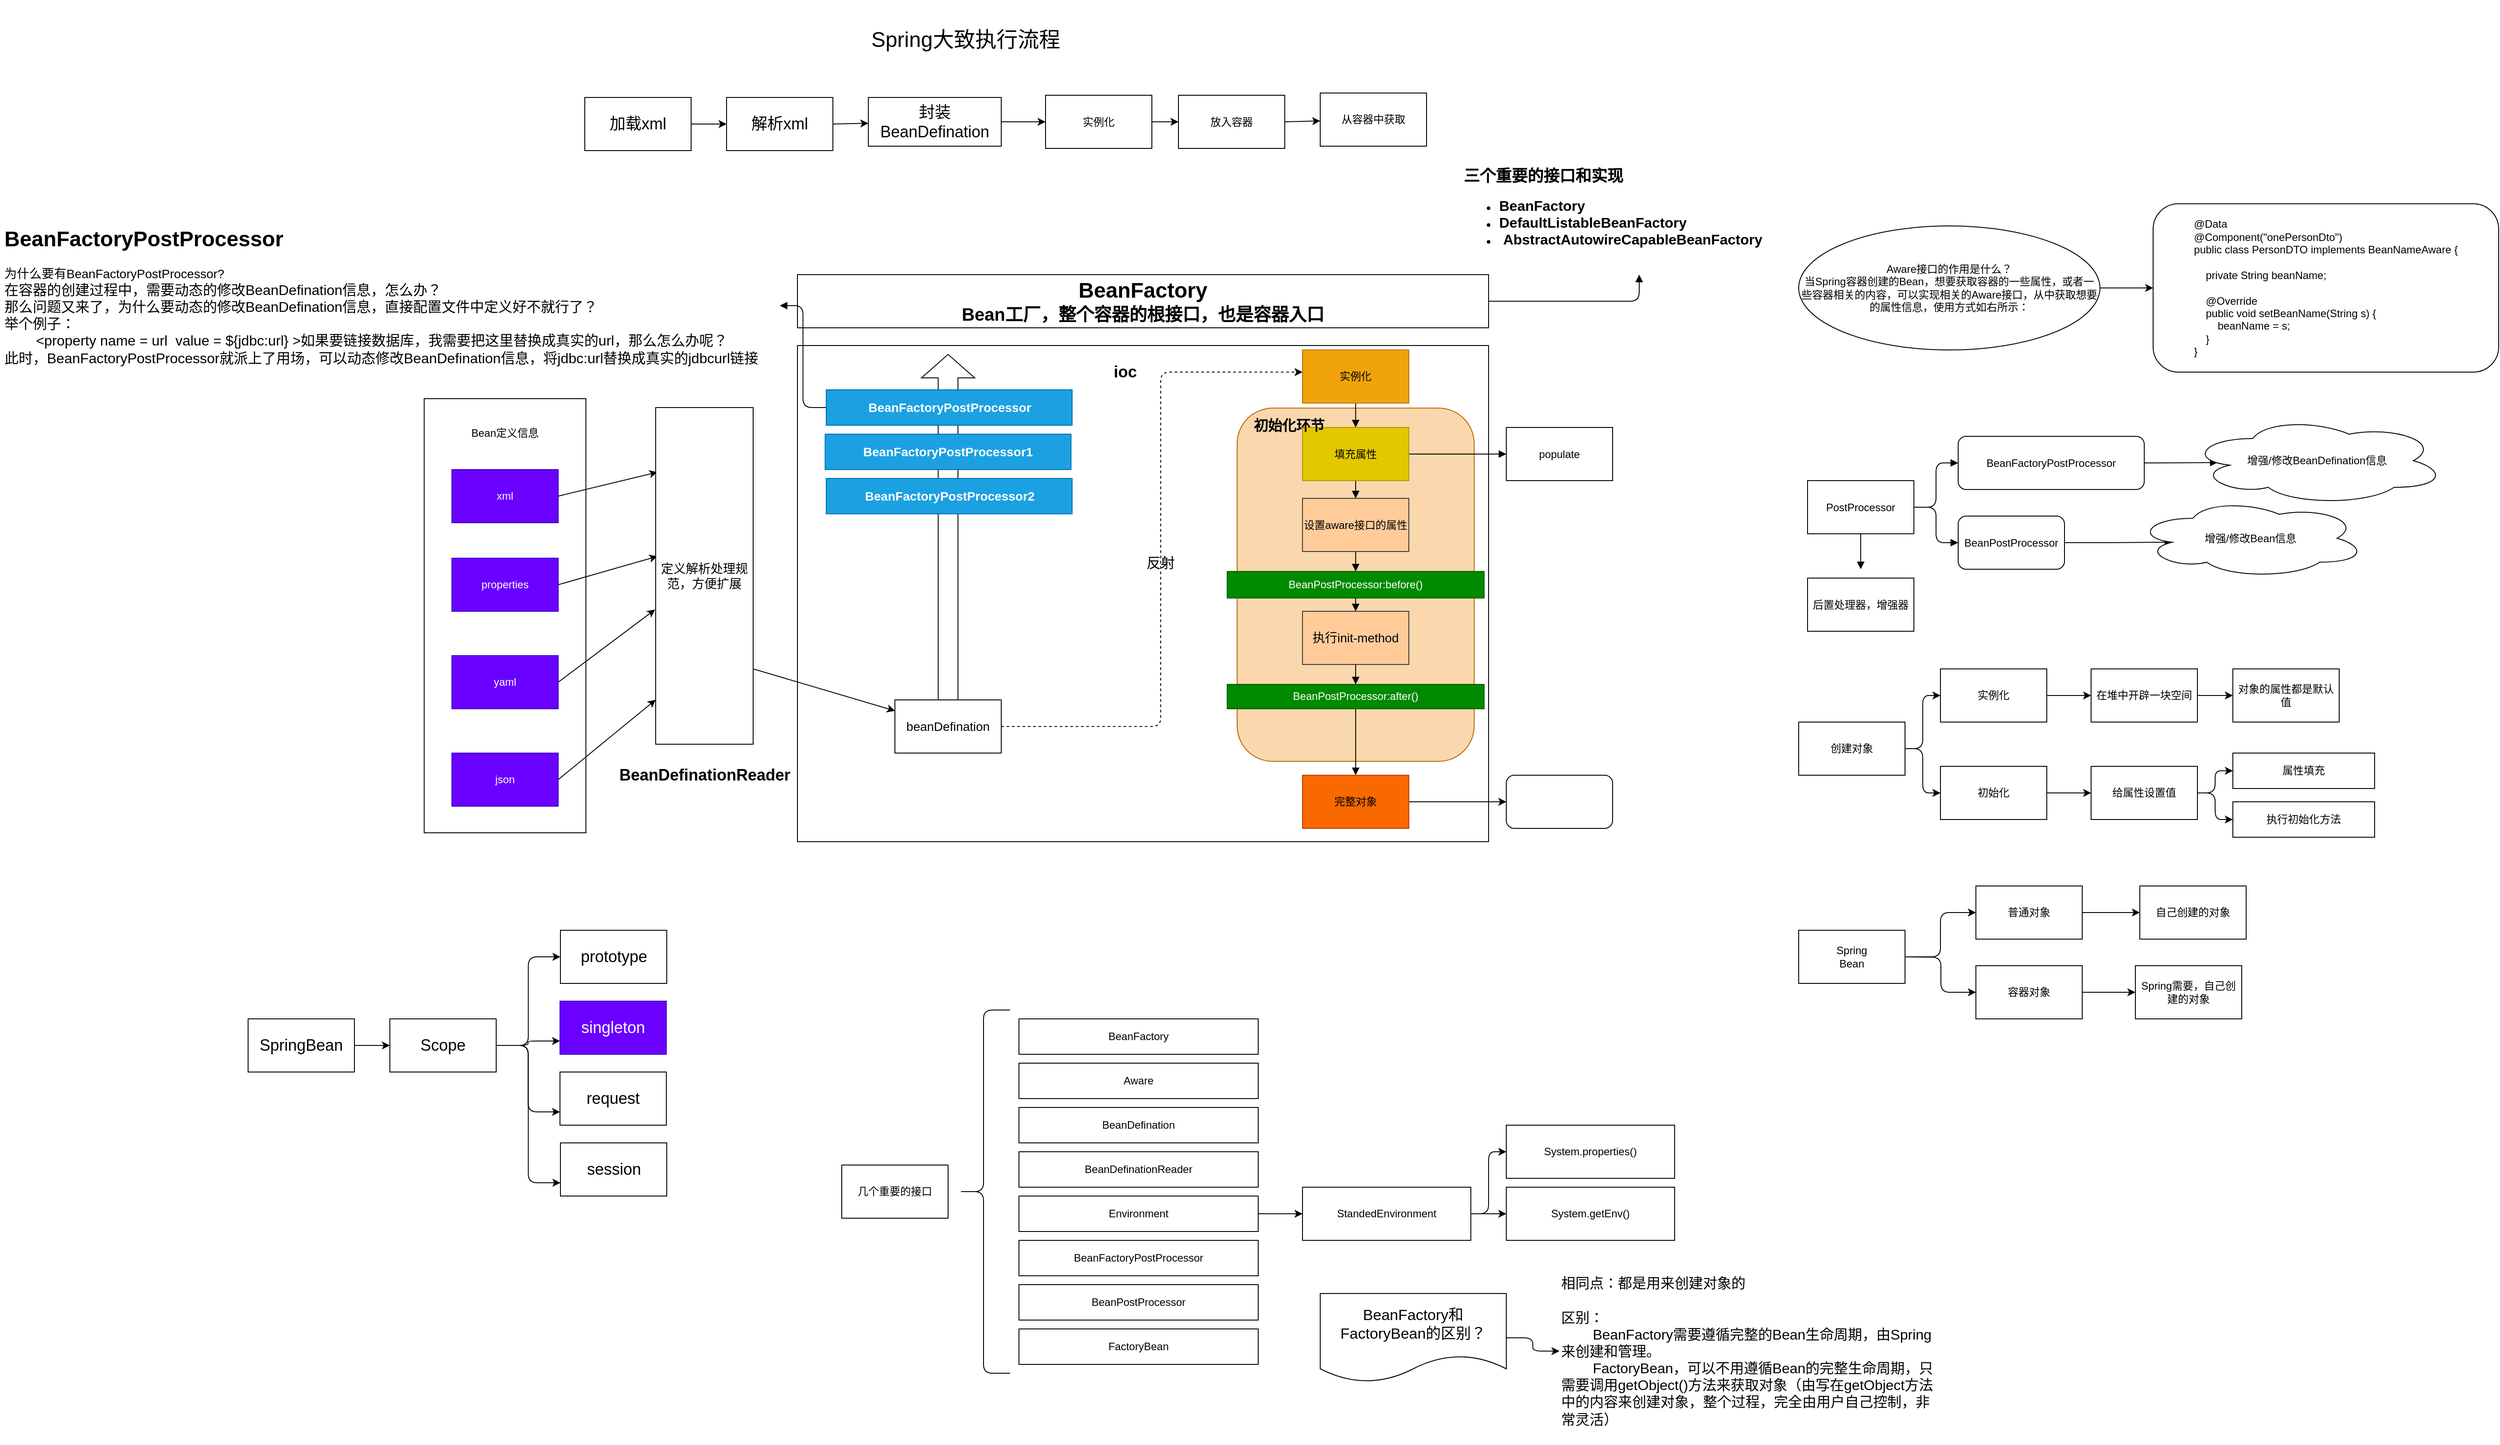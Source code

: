 <mxfile>
    <diagram id="cApB70MFTi6iOSX3uqk2" name="Page-1">
        <mxGraphModel dx="1001112" dy="790" grid="1" gridSize="10" guides="1" tooltips="1" connect="1" arrows="1" fold="1" page="1" pageScale="1" pageWidth="1000000" pageHeight="1000000" math="0" shadow="0">
            <root>
                <mxCell id="0"/>
                <mxCell id="1" parent="0"/>
                <mxCell id="14" value="" style="rounded=0;whiteSpace=wrap;html=1;" parent="1" vertex="1">
                    <mxGeometry x="540" y="860" width="780" height="560" as="geometry"/>
                </mxCell>
                <mxCell id="127" value="" style="rounded=1;whiteSpace=wrap;html=1;fillColor=#fad7ac;strokeColor=#b46504;align=left;" parent="1" vertex="1">
                    <mxGeometry x="1036.25" y="930.63" width="267.5" height="398.75" as="geometry"/>
                </mxCell>
                <mxCell id="101" value="" style="rounded=0;whiteSpace=wrap;html=1;" parent="1" vertex="1">
                    <mxGeometry x="118.75" y="920" width="182.5" height="490" as="geometry"/>
                </mxCell>
                <mxCell id="8" style="edgeStyle=none;html=1;exitX=1;exitY=0.5;exitDx=0;exitDy=0;" parent="1" source="2" target="3" edge="1">
                    <mxGeometry relative="1" as="geometry"/>
                </mxCell>
                <mxCell id="2" value="&lt;font style=&quot;font-size: 18px&quot;&gt;加载xml&lt;/font&gt;" style="rounded=0;whiteSpace=wrap;html=1;" parent="1" vertex="1">
                    <mxGeometry x="300" y="580" width="120" height="60" as="geometry"/>
                </mxCell>
                <mxCell id="9" style="edgeStyle=none;html=1;exitX=1;exitY=0.5;exitDx=0;exitDy=0;" parent="1" source="3" target="4" edge="1">
                    <mxGeometry relative="1" as="geometry"/>
                </mxCell>
                <mxCell id="3" value="&lt;font style=&quot;font-size: 18px&quot;&gt;解析xml&lt;/font&gt;" style="rounded=0;whiteSpace=wrap;html=1;" parent="1" vertex="1">
                    <mxGeometry x="460" y="580" width="120" height="60" as="geometry"/>
                </mxCell>
                <mxCell id="10" style="edgeStyle=none;html=1;exitX=1;exitY=0.5;exitDx=0;exitDy=0;" parent="1" source="4" target="5" edge="1">
                    <mxGeometry relative="1" as="geometry"/>
                </mxCell>
                <mxCell id="4" value="&lt;font style=&quot;font-size: 18px&quot;&gt;封装BeanDefination&lt;/font&gt;" style="rounded=0;whiteSpace=wrap;html=1;" parent="1" vertex="1">
                    <mxGeometry x="620" y="580" width="150" height="55" as="geometry"/>
                </mxCell>
                <mxCell id="11" style="edgeStyle=none;html=1;exitX=1;exitY=0.5;exitDx=0;exitDy=0;" parent="1" source="5" target="6" edge="1">
                    <mxGeometry relative="1" as="geometry"/>
                </mxCell>
                <mxCell id="5" value="实例化" style="rounded=0;whiteSpace=wrap;html=1;" parent="1" vertex="1">
                    <mxGeometry x="820" y="577.5" width="120" height="60" as="geometry"/>
                </mxCell>
                <mxCell id="12" style="edgeStyle=none;html=1;exitX=1;exitY=0.5;exitDx=0;exitDy=0;" parent="1" source="6" target="7" edge="1">
                    <mxGeometry relative="1" as="geometry"/>
                </mxCell>
                <mxCell id="6" value="放入容器" style="rounded=0;whiteSpace=wrap;html=1;" parent="1" vertex="1">
                    <mxGeometry x="970" y="577.5" width="120" height="60" as="geometry"/>
                </mxCell>
                <mxCell id="7" value="从容器中获取" style="rounded=0;whiteSpace=wrap;html=1;" parent="1" vertex="1">
                    <mxGeometry x="1130" y="575" width="120" height="60" as="geometry"/>
                </mxCell>
                <mxCell id="13" value="&lt;font style=&quot;font-size: 24px&quot;&gt;Spring大致执行流程&lt;/font&gt;" style="text;html=1;strokeColor=none;fillColor=none;align=center;verticalAlign=middle;whiteSpace=wrap;rounded=0;" parent="1" vertex="1">
                    <mxGeometry x="550" y="470" width="360" height="90" as="geometry"/>
                </mxCell>
                <mxCell id="24" style="edgeStyle=none;html=1;exitX=1;exitY=0.5;exitDx=0;exitDy=0;entryX=0.017;entryY=0.192;entryDx=0;entryDy=0;entryPerimeter=0;" parent="1" source="15" target="19" edge="1">
                    <mxGeometry relative="1" as="geometry"/>
                </mxCell>
                <mxCell id="15" value="xml" style="rounded=0;whiteSpace=wrap;html=1;fillColor=#6a00ff;strokeColor=#3700CC;fontColor=#ffffff;" parent="1" vertex="1">
                    <mxGeometry x="150" y="1000" width="120" height="60" as="geometry"/>
                </mxCell>
                <mxCell id="21" style="edgeStyle=none;html=1;exitX=1;exitY=0.5;exitDx=0;exitDy=0;entryX=0.017;entryY=0.442;entryDx=0;entryDy=0;entryPerimeter=0;" parent="1" source="16" target="19" edge="1">
                    <mxGeometry relative="1" as="geometry"/>
                </mxCell>
                <mxCell id="16" value="properties" style="rounded=0;whiteSpace=wrap;html=1;fillColor=#6a00ff;strokeColor=#3700CC;fontColor=#ffffff;" parent="1" vertex="1">
                    <mxGeometry x="150" y="1100" width="120" height="60" as="geometry"/>
                </mxCell>
                <mxCell id="22" style="edgeStyle=none;html=1;exitX=1;exitY=0.5;exitDx=0;exitDy=0;entryX=-0.006;entryY=0.6;entryDx=0;entryDy=0;entryPerimeter=0;" parent="1" source="17" target="19" edge="1">
                    <mxGeometry relative="1" as="geometry"/>
                </mxCell>
                <mxCell id="17" value="yaml" style="rounded=0;whiteSpace=wrap;html=1;fillColor=#6a00ff;strokeColor=#3700CC;fontColor=#ffffff;" parent="1" vertex="1">
                    <mxGeometry x="150" y="1210" width="120" height="60" as="geometry"/>
                </mxCell>
                <mxCell id="23" style="edgeStyle=none;html=1;exitX=1;exitY=0.5;exitDx=0;exitDy=0;entryX=0;entryY=0.868;entryDx=0;entryDy=0;entryPerimeter=0;" parent="1" source="18" target="19" edge="1">
                    <mxGeometry relative="1" as="geometry"/>
                </mxCell>
                <mxCell id="18" value="json" style="rounded=0;whiteSpace=wrap;html=1;fillColor=#6a00ff;strokeColor=#3700CC;fontColor=#ffffff;" parent="1" vertex="1">
                    <mxGeometry x="150" y="1320" width="120" height="60" as="geometry"/>
                </mxCell>
                <mxCell id="28" style="edgeStyle=none;html=1;exitX=1;exitY=0.75;exitDx=0;exitDy=0;" parent="1" target="27" edge="1">
                    <mxGeometry relative="1" as="geometry">
                        <mxPoint x="490" y="1225" as="sourcePoint"/>
                    </mxGeometry>
                </mxCell>
                <mxCell id="19" value="&lt;font style=&quot;font-size: 14px&quot;&gt;定义解析处理规范，方便扩展&lt;/font&gt;" style="rounded=0;whiteSpace=wrap;html=1;" parent="1" vertex="1">
                    <mxGeometry x="380" y="930" width="110" height="380" as="geometry"/>
                </mxCell>
                <mxCell id="35" style="edgeStyle=orthogonalEdgeStyle;html=1;exitX=1;exitY=0.5;exitDx=0;exitDy=0;dashed=1;" parent="1" source="27" target="31" edge="1">
                    <mxGeometry relative="1" as="geometry">
                        <mxPoint x="1110" y="910" as="targetPoint"/>
                        <Array as="points">
                            <mxPoint x="950" y="1290"/>
                            <mxPoint x="950" y="890"/>
                            <mxPoint x="1110" y="890"/>
                            <mxPoint x="1110" y="900"/>
                        </Array>
                    </mxGeometry>
                </mxCell>
                <mxCell id="27" value="&lt;font style=&quot;font-size: 14px&quot;&gt;beanDefination&lt;/font&gt;" style="rounded=0;whiteSpace=wrap;html=1;" parent="1" vertex="1">
                    <mxGeometry x="650" y="1260" width="120" height="60" as="geometry"/>
                </mxCell>
                <mxCell id="29" value="&lt;font style=&quot;font-size: 18px&quot;&gt;&lt;b&gt;ioc&lt;/b&gt;&lt;/font&gt;" style="text;html=1;strokeColor=none;fillColor=none;align=center;verticalAlign=middle;whiteSpace=wrap;rounded=0;" parent="1" vertex="1">
                    <mxGeometry x="800" y="840" width="220" height="100" as="geometry"/>
                </mxCell>
                <mxCell id="30" value="&lt;font style=&quot;font-size: 18px&quot;&gt;&lt;b&gt;BeanDefinationReader&lt;/b&gt;&lt;/font&gt;" style="text;html=1;strokeColor=none;fillColor=none;align=center;verticalAlign=middle;whiteSpace=wrap;rounded=0;" parent="1" vertex="1">
                    <mxGeometry x="317.5" y="1310" width="235" height="70" as="geometry"/>
                </mxCell>
                <mxCell id="83" style="edgeStyle=orthogonalEdgeStyle;html=1;exitX=0.5;exitY=1;exitDx=0;exitDy=0;endArrow=block;endFill=1;" parent="1" source="31" target="82" edge="1">
                    <mxGeometry relative="1" as="geometry"/>
                </mxCell>
                <mxCell id="31" value="实例化" style="rounded=0;whiteSpace=wrap;html=1;fillColor=#f0a30a;strokeColor=#BD7000;fontColor=#000000;" parent="1" vertex="1">
                    <mxGeometry x="1110" y="865" width="120" height="60" as="geometry"/>
                </mxCell>
                <mxCell id="39" value="&lt;font style=&quot;font-size: 16px&quot;&gt;反射&lt;/font&gt;" style="text;html=1;strokeColor=none;fillColor=none;align=center;verticalAlign=middle;whiteSpace=wrap;rounded=0;fontSize=16;" parent="1" vertex="1">
                    <mxGeometry x="890" y="1070" width="120" height="70" as="geometry"/>
                </mxCell>
                <mxCell id="42" style="edgeStyle=none;html=1;exitX=1;exitY=0.5;exitDx=0;exitDy=0;" parent="1" source="40" target="41" edge="1">
                    <mxGeometry relative="1" as="geometry"/>
                </mxCell>
                <mxCell id="40" value="&lt;font style=&quot;font-size: 18px&quot;&gt;SpringBean&lt;br&gt;&lt;/font&gt;" style="rounded=0;whiteSpace=wrap;html=1;" parent="1" vertex="1">
                    <mxGeometry x="-80" y="1620" width="120" height="60" as="geometry"/>
                </mxCell>
                <mxCell id="47" style="edgeStyle=orthogonalEdgeStyle;html=1;exitX=1;exitY=0.5;exitDx=0;exitDy=0;entryX=0;entryY=0.5;entryDx=0;entryDy=0;" parent="1" source="41" target="43" edge="1">
                    <mxGeometry relative="1" as="geometry"/>
                </mxCell>
                <mxCell id="49" style="edgeStyle=orthogonalEdgeStyle;html=1;exitX=1;exitY=0.5;exitDx=0;exitDy=0;entryX=0;entryY=0.75;entryDx=0;entryDy=0;" parent="1" source="41" target="44" edge="1">
                    <mxGeometry relative="1" as="geometry"/>
                </mxCell>
                <mxCell id="50" style="edgeStyle=orthogonalEdgeStyle;html=1;exitX=1;exitY=0.5;exitDx=0;exitDy=0;entryX=0;entryY=0.75;entryDx=0;entryDy=0;" parent="1" source="41" target="45" edge="1">
                    <mxGeometry relative="1" as="geometry"/>
                </mxCell>
                <mxCell id="51" style="edgeStyle=orthogonalEdgeStyle;html=1;exitX=1;exitY=0.5;exitDx=0;exitDy=0;entryX=0;entryY=0.75;entryDx=0;entryDy=0;" parent="1" source="41" target="46" edge="1">
                    <mxGeometry relative="1" as="geometry"/>
                </mxCell>
                <mxCell id="41" value="&lt;span style=&quot;font-size: 18px&quot;&gt;Scope&lt;/span&gt;" style="rounded=0;whiteSpace=wrap;html=1;" parent="1" vertex="1">
                    <mxGeometry x="80" y="1620" width="120" height="60" as="geometry"/>
                </mxCell>
                <mxCell id="43" value="&lt;font style=&quot;font-size: 18px&quot;&gt;prototype&lt;/font&gt;" style="rounded=0;whiteSpace=wrap;html=1;" parent="1" vertex="1">
                    <mxGeometry x="272.5" y="1520" width="120" height="60" as="geometry"/>
                </mxCell>
                <mxCell id="44" value="&lt;font style=&quot;font-size: 18px&quot;&gt;singleton&lt;/font&gt;" style="rounded=0;whiteSpace=wrap;html=1;fillColor=#6a00ff;strokeColor=#3700CC;fontColor=#ffffff;" parent="1" vertex="1">
                    <mxGeometry x="272" y="1600" width="120" height="60" as="geometry"/>
                </mxCell>
                <mxCell id="45" value="&lt;font style=&quot;font-size: 18px&quot;&gt;request&lt;/font&gt;" style="rounded=0;whiteSpace=wrap;html=1;" parent="1" vertex="1">
                    <mxGeometry x="272" y="1680" width="120" height="60" as="geometry"/>
                </mxCell>
                <mxCell id="46" value="&lt;font style=&quot;font-size: 18px&quot;&gt;session&lt;/font&gt;" style="rounded=0;whiteSpace=wrap;html=1;" parent="1" vertex="1">
                    <mxGeometry x="272.5" y="1760" width="120" height="60" as="geometry"/>
                </mxCell>
                <mxCell id="55" style="edgeStyle=orthogonalEdgeStyle;html=1;exitX=1;exitY=0.5;exitDx=0;exitDy=0;endArrow=block;endFill=1;" parent="1" source="52" target="54" edge="1">
                    <mxGeometry relative="1" as="geometry"/>
                </mxCell>
                <mxCell id="52" value="&lt;b&gt;&lt;font&gt;&lt;span style=&quot;font-size: 24px&quot;&gt;BeanFactory&lt;/span&gt;&lt;br&gt;&lt;font style=&quot;font-size: 20px&quot;&gt;Bean工厂，整个容器的根接口，也是容器入口&lt;/font&gt;&lt;br&gt;&lt;/font&gt;&lt;/b&gt;" style="rounded=0;whiteSpace=wrap;html=1;fontSize=20;" parent="1" vertex="1">
                    <mxGeometry x="540" y="780" width="780" height="60" as="geometry"/>
                </mxCell>
                <mxCell id="54" value="&lt;div&gt;&lt;b&gt;&lt;font style=&quot;font-size: 18px&quot;&gt;三个重要的接口和实现&lt;/font&gt;&lt;/b&gt;&lt;/div&gt;&lt;ul&gt;&lt;li&gt;&lt;b&gt;&lt;font size=&quot;3&quot;&gt;BeanFactory&lt;/font&gt;&lt;/b&gt;&lt;/li&gt;&lt;li&gt;&lt;b&gt;&lt;font size=&quot;3&quot;&gt;DefaultListableBeanFactory&lt;/font&gt;&lt;/b&gt;&lt;/li&gt;&lt;li&gt;&lt;b&gt;&lt;font size=&quot;3&quot;&gt;&amp;nbsp;AbstractAutowireCapableBeanFactory&lt;/font&gt;&lt;/b&gt;&lt;/li&gt;&lt;/ul&gt;" style="text;strokeColor=none;fillColor=none;html=1;whiteSpace=wrap;verticalAlign=middle;overflow=hidden;" parent="1" vertex="1">
                    <mxGeometry x="1290" y="640" width="400" height="140" as="geometry"/>
                </mxCell>
                <mxCell id="59" value="" style="shape=singleArrow;direction=north;whiteSpace=wrap;html=1;arrowWidth=0.372;arrowSize=0.068;" parent="1" vertex="1">
                    <mxGeometry x="680" y="870" width="60" height="390" as="geometry"/>
                </mxCell>
                <mxCell id="62" style="edgeStyle=orthogonalEdgeStyle;html=1;exitX=0;exitY=0.5;exitDx=0;exitDy=0;endArrow=block;endFill=1;" parent="1" source="60" target="61" edge="1">
                    <mxGeometry relative="1" as="geometry"/>
                </mxCell>
                <mxCell id="60" value="&lt;b&gt;&lt;font style=&quot;font-size: 14px&quot;&gt;BeanFactoryPostProcessor&lt;/font&gt;&lt;/b&gt;" style="rounded=0;whiteSpace=wrap;html=1;fillColor=#1ba1e2;strokeColor=#006EAF;fontColor=#ffffff;" parent="1" vertex="1">
                    <mxGeometry x="572.5" y="910" width="277.5" height="40" as="geometry"/>
                </mxCell>
                <mxCell id="61" value="&lt;h1&gt;BeanFactoryPostProcessor&lt;/h1&gt;&lt;div&gt;&lt;font style=&quot;font-size: 14px&quot;&gt;为什么要有BeanFactoryPostProcessor?&lt;/font&gt;&lt;/div&gt;&lt;div&gt;&lt;font size=&quot;3&quot;&gt;在容器的创建过程中，需要动态的修改BeanDefination信息，怎么办？&lt;/font&gt;&lt;/div&gt;&lt;div&gt;&lt;font size=&quot;3&quot;&gt;那么问题又来了，为什么要动态的修改BeanDefination信息，直接配置文件中定义好不就行了？&lt;/font&gt;&lt;/div&gt;&lt;div&gt;&lt;font size=&quot;3&quot;&gt;举个例子：&lt;/font&gt;&lt;/div&gt;&lt;div&gt;&lt;font size=&quot;3&quot;&gt;&lt;span style=&quot;white-space: pre&quot;&gt;&#9;&lt;/span&gt;&amp;lt;property name = url&amp;nbsp; value = ${jdbc:url} &amp;gt;如果要链接数据库，我需要把这里替换成真实的url，那么怎么办呢？&lt;br&gt;&lt;/font&gt;&lt;/div&gt;&lt;div&gt;&lt;font size=&quot;3&quot;&gt;此时，BeanFactoryPostProcessor就派上了用场，可以动态修改BeanDefination信息，将jdbc:url替换成真实的jdbcurl链接&lt;/font&gt;&lt;/div&gt;&lt;div&gt;&lt;br&gt;&lt;/div&gt;" style="text;html=1;strokeColor=none;fillColor=none;spacing=5;spacingTop=-20;whiteSpace=wrap;overflow=hidden;rounded=0;" parent="1" vertex="1">
                    <mxGeometry x="-360" y="720" width="880" height="190" as="geometry"/>
                </mxCell>
                <mxCell id="67" style="edgeStyle=orthogonalEdgeStyle;html=1;exitX=1;exitY=0.5;exitDx=0;exitDy=0;entryX=0;entryY=0.5;entryDx=0;entryDy=0;endArrow=block;endFill=1;" parent="1" source="64" target="66" edge="1">
                    <mxGeometry relative="1" as="geometry"/>
                </mxCell>
                <mxCell id="68" style="edgeStyle=orthogonalEdgeStyle;html=1;exitX=1;exitY=0.5;exitDx=0;exitDy=0;endArrow=block;endFill=1;" parent="1" source="64" target="65" edge="1">
                    <mxGeometry relative="1" as="geometry"/>
                </mxCell>
                <mxCell id="69" style="edgeStyle=orthogonalEdgeStyle;html=1;exitX=0.5;exitY=1;exitDx=0;exitDy=0;endArrow=block;endFill=1;" parent="1" source="64" edge="1">
                    <mxGeometry relative="1" as="geometry">
                        <mxPoint x="1740" y="1112.5" as="targetPoint"/>
                    </mxGeometry>
                </mxCell>
                <mxCell id="64" value="PostProcessor" style="rounded=0;whiteSpace=wrap;html=1;" parent="1" vertex="1">
                    <mxGeometry x="1680" y="1012.5" width="120" height="60" as="geometry"/>
                </mxCell>
                <mxCell id="77" style="edgeStyle=orthogonalEdgeStyle;html=1;exitX=1;exitY=0.5;exitDx=0;exitDy=0;entryX=0.16;entryY=0.55;entryDx=0;entryDy=0;entryPerimeter=0;endArrow=block;endFill=1;" parent="1" source="65" target="75" edge="1">
                    <mxGeometry relative="1" as="geometry"/>
                </mxCell>
                <mxCell id="65" value="BeanPostProcessor" style="rounded=1;whiteSpace=wrap;html=1;" parent="1" vertex="1">
                    <mxGeometry x="1850" y="1052.5" width="120" height="60" as="geometry"/>
                </mxCell>
                <mxCell id="76" style="edgeStyle=orthogonalEdgeStyle;html=1;exitX=1;exitY=0.5;exitDx=0;exitDy=0;entryX=0.113;entryY=0.52;entryDx=0;entryDy=0;entryPerimeter=0;endArrow=block;endFill=1;" parent="1" source="66" target="74" edge="1">
                    <mxGeometry relative="1" as="geometry"/>
                </mxCell>
                <mxCell id="66" value="BeanFactoryPostProcessor" style="rounded=1;whiteSpace=wrap;html=1;" parent="1" vertex="1">
                    <mxGeometry x="1850" y="962.5" width="210" height="60" as="geometry"/>
                </mxCell>
                <mxCell id="70" value="后置处理器，增强器" style="rounded=0;whiteSpace=wrap;html=1;" parent="1" vertex="1">
                    <mxGeometry x="1680" y="1122.5" width="120" height="60" as="geometry"/>
                </mxCell>
                <mxCell id="74" value="增强/修改BeanDefination信息" style="ellipse;shape=cloud;whiteSpace=wrap;html=1;" parent="1" vertex="1">
                    <mxGeometry x="2110" y="940" width="290" height="100" as="geometry"/>
                </mxCell>
                <mxCell id="75" value="增强/修改Bean信息" style="ellipse;shape=cloud;whiteSpace=wrap;html=1;" parent="1" vertex="1">
                    <mxGeometry x="2050" y="1032.5" width="260" height="90" as="geometry"/>
                </mxCell>
                <mxCell id="80" value="&lt;b&gt;&lt;font style=&quot;font-size: 14px&quot;&gt;BeanFactoryPostProcessor1&lt;/font&gt;&lt;/b&gt;" style="rounded=0;whiteSpace=wrap;html=1;fillColor=#1ba1e2;strokeColor=#006EAF;fontColor=#ffffff;" parent="1" vertex="1">
                    <mxGeometry x="571.25" y="960" width="277.5" height="40" as="geometry"/>
                </mxCell>
                <mxCell id="81" value="&lt;b&gt;&lt;font style=&quot;font-size: 14px&quot;&gt;BeanFactoryPostProcessor2&lt;/font&gt;&lt;/b&gt;" style="rounded=0;whiteSpace=wrap;html=1;fillColor=#1ba1e2;strokeColor=#006EAF;fontColor=#ffffff;" parent="1" vertex="1">
                    <mxGeometry x="572.5" y="1010" width="277.5" height="40" as="geometry"/>
                </mxCell>
                <mxCell id="87" value="" style="edgeStyle=orthogonalEdgeStyle;html=1;endArrow=block;endFill=1;" parent="1" source="82" target="85" edge="1">
                    <mxGeometry relative="1" as="geometry"/>
                </mxCell>
                <mxCell id="90" style="edgeStyle=orthogonalEdgeStyle;html=1;exitX=0.5;exitY=1;exitDx=0;exitDy=0;endArrow=block;endFill=1;" parent="1" source="82" target="89" edge="1">
                    <mxGeometry relative="1" as="geometry"/>
                </mxCell>
                <mxCell id="82" value="填充属性" style="rounded=0;whiteSpace=wrap;html=1;fillColor=#e3c800;strokeColor=#B09500;fontColor=#000000;" parent="1" vertex="1">
                    <mxGeometry x="1110" y="952.5" width="120" height="60" as="geometry"/>
                </mxCell>
                <mxCell id="85" value="populate" style="rounded=0;whiteSpace=wrap;html=1;" parent="1" vertex="1">
                    <mxGeometry x="1340" y="952.5" width="120" height="60" as="geometry"/>
                </mxCell>
                <mxCell id="92" style="edgeStyle=orthogonalEdgeStyle;html=1;exitX=0.5;exitY=1;exitDx=0;exitDy=0;fontColor=#000000;endArrow=block;endFill=1;" parent="1" source="89" target="91" edge="1">
                    <mxGeometry relative="1" as="geometry"/>
                </mxCell>
                <mxCell id="89" value="设置aware接口的属性" style="rounded=0;whiteSpace=wrap;html=1;fillColor=#ffcc99;strokeColor=#36393d;fontColor=#000000;" parent="1" vertex="1">
                    <mxGeometry x="1110" y="1032.5" width="120" height="60" as="geometry"/>
                </mxCell>
                <mxCell id="95" style="edgeStyle=orthogonalEdgeStyle;html=1;exitX=0.5;exitY=1;exitDx=0;exitDy=0;entryX=0.5;entryY=0;entryDx=0;entryDy=0;fontColor=#000000;endArrow=block;endFill=1;" parent="1" source="91" target="94" edge="1">
                    <mxGeometry relative="1" as="geometry"/>
                </mxCell>
                <mxCell id="91" value="BeanPostProcessor:before()" style="rounded=0;whiteSpace=wrap;html=1;fillColor=#008a00;strokeColor=#005700;fontColor=#ffffff;" parent="1" vertex="1">
                    <mxGeometry x="1025" y="1115" width="290" height="30" as="geometry"/>
                </mxCell>
                <mxCell id="98" style="edgeStyle=orthogonalEdgeStyle;html=1;exitX=0.5;exitY=1;exitDx=0;exitDy=0;entryX=0.5;entryY=0;entryDx=0;entryDy=0;fontColor=#000000;endArrow=block;endFill=1;" parent="1" source="93" target="97" edge="1">
                    <mxGeometry relative="1" as="geometry"/>
                </mxCell>
                <mxCell id="93" value="BeanPostProcessor:after()" style="rounded=0;whiteSpace=wrap;html=1;fillColor=#008a00;strokeColor=#005700;fontColor=#ffffff;" parent="1" vertex="1">
                    <mxGeometry x="1025" y="1242.5" width="290" height="27.5" as="geometry"/>
                </mxCell>
                <mxCell id="96" style="edgeStyle=orthogonalEdgeStyle;html=1;exitX=0.5;exitY=1;exitDx=0;exitDy=0;entryX=0.5;entryY=0;entryDx=0;entryDy=0;fontColor=#000000;endArrow=block;endFill=1;" parent="1" source="94" target="93" edge="1">
                    <mxGeometry relative="1" as="geometry"/>
                </mxCell>
                <mxCell id="94" value="&lt;font style=&quot;font-size: 14px&quot;&gt;执行init-method&lt;/font&gt;" style="rounded=0;whiteSpace=wrap;html=1;fillColor=#ffcc99;strokeColor=#36393d;fontColor=#000000;" parent="1" vertex="1">
                    <mxGeometry x="1110" y="1160" width="120" height="60" as="geometry"/>
                </mxCell>
                <mxCell id="130" style="edgeStyle=orthogonalEdgeStyle;html=1;exitX=1;exitY=0.5;exitDx=0;exitDy=0;entryX=0;entryY=0.5;entryDx=0;entryDy=0;" parent="1" source="97" target="100" edge="1">
                    <mxGeometry relative="1" as="geometry"/>
                </mxCell>
                <mxCell id="97" value="完整对象" style="rounded=0;whiteSpace=wrap;html=1;fillColor=#fa6800;strokeColor=#C73500;fontColor=#000000;" parent="1" vertex="1">
                    <mxGeometry x="1110" y="1345" width="120" height="60" as="geometry"/>
                </mxCell>
                <mxCell id="100" value="&lt;span style=&quot;&quot;&gt;&lt;font color=&quot;#ffffff&quot;&gt;context.getBean()&lt;/font&gt;&lt;/span&gt;" style="rounded=1;whiteSpace=wrap;html=1;fontColor=#000000;" parent="1" vertex="1">
                    <mxGeometry x="1340" y="1345" width="120" height="60" as="geometry"/>
                </mxCell>
                <mxCell id="105" style="edgeStyle=orthogonalEdgeStyle;html=1;exitX=1;exitY=0.5;exitDx=0;exitDy=0;entryX=0;entryY=0.5;entryDx=0;entryDy=0;" parent="1" source="102" target="103" edge="1">
                    <mxGeometry relative="1" as="geometry"/>
                </mxCell>
                <mxCell id="106" style="edgeStyle=orthogonalEdgeStyle;html=1;exitX=1;exitY=0.5;exitDx=0;exitDy=0;" parent="1" source="102" target="104" edge="1">
                    <mxGeometry relative="1" as="geometry"/>
                </mxCell>
                <mxCell id="102" value="创建对象" style="rounded=0;whiteSpace=wrap;html=1;" parent="1" vertex="1">
                    <mxGeometry x="1670" y="1285" width="120" height="60" as="geometry"/>
                </mxCell>
                <mxCell id="108" style="edgeStyle=orthogonalEdgeStyle;html=1;exitX=1;exitY=0.5;exitDx=0;exitDy=0;" parent="1" source="103" target="107" edge="1">
                    <mxGeometry relative="1" as="geometry"/>
                </mxCell>
                <mxCell id="103" value="实例化" style="rounded=0;whiteSpace=wrap;html=1;" parent="1" vertex="1">
                    <mxGeometry x="1830" y="1225" width="120" height="60" as="geometry"/>
                </mxCell>
                <mxCell id="112" style="edgeStyle=orthogonalEdgeStyle;html=1;exitX=1;exitY=0.5;exitDx=0;exitDy=0;entryX=0;entryY=0.5;entryDx=0;entryDy=0;" parent="1" source="104" target="111" edge="1">
                    <mxGeometry relative="1" as="geometry"/>
                </mxCell>
                <mxCell id="104" value="初始化" style="rounded=0;whiteSpace=wrap;html=1;" parent="1" vertex="1">
                    <mxGeometry x="1830" y="1335" width="120" height="60" as="geometry"/>
                </mxCell>
                <mxCell id="110" style="edgeStyle=orthogonalEdgeStyle;html=1;exitX=1;exitY=0.5;exitDx=0;exitDy=0;" parent="1" source="107" target="109" edge="1">
                    <mxGeometry relative="1" as="geometry"/>
                </mxCell>
                <mxCell id="107" value="在堆中开辟一块空间" style="rounded=0;whiteSpace=wrap;html=1;" parent="1" vertex="1">
                    <mxGeometry x="2000" y="1225" width="120" height="60" as="geometry"/>
                </mxCell>
                <mxCell id="109" value="对象的属性都是默认值" style="rounded=0;whiteSpace=wrap;html=1;" parent="1" vertex="1">
                    <mxGeometry x="2160" y="1225" width="120" height="60" as="geometry"/>
                </mxCell>
                <mxCell id="115" style="edgeStyle=orthogonalEdgeStyle;html=1;exitX=1;exitY=0.5;exitDx=0;exitDy=0;entryX=0;entryY=0.5;entryDx=0;entryDy=0;" parent="1" source="111" target="113" edge="1">
                    <mxGeometry relative="1" as="geometry"/>
                </mxCell>
                <mxCell id="116" style="edgeStyle=orthogonalEdgeStyle;html=1;exitX=1;exitY=0.5;exitDx=0;exitDy=0;" parent="1" source="111" target="114" edge="1">
                    <mxGeometry relative="1" as="geometry"/>
                </mxCell>
                <mxCell id="111" value="给属性设置值" style="rounded=0;whiteSpace=wrap;html=1;" parent="1" vertex="1">
                    <mxGeometry x="2000" y="1335" width="120" height="60" as="geometry"/>
                </mxCell>
                <mxCell id="113" value="属性填充" style="rounded=0;whiteSpace=wrap;html=1;" parent="1" vertex="1">
                    <mxGeometry x="2160" y="1320" width="160" height="40" as="geometry"/>
                </mxCell>
                <mxCell id="114" value="执行初始化方法" style="rounded=0;whiteSpace=wrap;html=1;" parent="1" vertex="1">
                    <mxGeometry x="2160" y="1375" width="160" height="40" as="geometry"/>
                </mxCell>
                <mxCell id="117" value="Bean定义信息" style="text;html=1;strokeColor=none;fillColor=none;align=center;verticalAlign=middle;whiteSpace=wrap;rounded=0;" parent="1" vertex="1">
                    <mxGeometry x="160" y="940" width="100" height="37" as="geometry"/>
                </mxCell>
                <mxCell id="124" style="edgeStyle=orthogonalEdgeStyle;html=1;exitX=1;exitY=0.5;exitDx=0;exitDy=0;" parent="1" source="121" target="123" edge="1">
                    <mxGeometry relative="1" as="geometry"/>
                </mxCell>
                <mxCell id="121" value="&lt;span&gt;Aware接口的作用是什么？&lt;/span&gt;&lt;br&gt;&lt;span&gt;当Spring容器创建的Bean，想要获取容器的一些属性，或者一些容器相关的内容，可以实现相关的Aware接口，从中获取想要的属性信息，使用方式如右所示：&lt;/span&gt;" style="ellipse;whiteSpace=wrap;html=1;" parent="1" vertex="1">
                    <mxGeometry x="1670" y="725" width="340" height="140" as="geometry"/>
                </mxCell>
                <mxCell id="123" value="&lt;div style=&quot;text-align: left&quot;&gt;@Data&lt;/div&gt;&lt;div style=&quot;text-align: left&quot;&gt;@Component(&quot;onePersonDto&quot;)&lt;/div&gt;&lt;div style=&quot;text-align: left&quot;&gt;public class PersonDTO implements BeanNameAware {&lt;/div&gt;&lt;div style=&quot;text-align: left&quot;&gt;&lt;br&gt;&lt;/div&gt;&lt;div style=&quot;text-align: left&quot;&gt;&amp;nbsp; &amp;nbsp; private String beanName;&lt;/div&gt;&lt;div style=&quot;text-align: left&quot;&gt;&lt;br&gt;&lt;/div&gt;&lt;div style=&quot;text-align: left&quot;&gt;&amp;nbsp; &amp;nbsp; @Override&lt;/div&gt;&lt;div style=&quot;text-align: left&quot;&gt;&amp;nbsp; &amp;nbsp; public void setBeanName(String s) {&lt;/div&gt;&lt;div style=&quot;text-align: left&quot;&gt;&amp;nbsp; &amp;nbsp; &amp;nbsp; &amp;nbsp; beanName = s;&lt;/div&gt;&lt;div style=&quot;text-align: left&quot;&gt;&amp;nbsp; &amp;nbsp; }&lt;/div&gt;&lt;div style=&quot;text-align: left&quot;&gt;}&lt;/div&gt;" style="rounded=1;whiteSpace=wrap;html=1;" parent="1" vertex="1">
                    <mxGeometry x="2070" y="700" width="390" height="190" as="geometry"/>
                </mxCell>
                <mxCell id="128" value="&lt;font color=&quot;#000000&quot; size=&quot;1&quot;&gt;&lt;b style=&quot;font-size: 16px&quot;&gt;初始化环节&lt;/b&gt;&lt;/font&gt;" style="text;html=1;strokeColor=none;fillColor=none;align=center;verticalAlign=middle;whiteSpace=wrap;rounded=0;" parent="1" vertex="1">
                    <mxGeometry x="1010" y="920" width="170" height="60" as="geometry"/>
                </mxCell>
                <mxCell id="133" style="edgeStyle=orthogonalEdgeStyle;html=1;exitX=1;exitY=0.5;exitDx=0;exitDy=0;entryX=0;entryY=0.5;entryDx=0;entryDy=0;" parent="1" source="131" target="132" edge="1">
                    <mxGeometry relative="1" as="geometry"/>
                </mxCell>
                <mxCell id="131" value="Spring&lt;br&gt;Bean" style="rounded=0;whiteSpace=wrap;html=1;" parent="1" vertex="1">
                    <mxGeometry x="1670" y="1520" width="120" height="60" as="geometry"/>
                </mxCell>
                <mxCell id="138" style="edgeStyle=orthogonalEdgeStyle;html=1;exitX=1;exitY=0.5;exitDx=0;exitDy=0;entryX=0;entryY=0.5;entryDx=0;entryDy=0;" parent="1" source="132" target="136" edge="1">
                    <mxGeometry relative="1" as="geometry"/>
                </mxCell>
                <mxCell id="132" value="普通对象" style="rounded=0;whiteSpace=wrap;html=1;" parent="1" vertex="1">
                    <mxGeometry x="1870" y="1470" width="120" height="60" as="geometry"/>
                </mxCell>
                <mxCell id="134" style="edgeStyle=orthogonalEdgeStyle;html=1;entryX=0;entryY=0.5;entryDx=0;entryDy=0;" parent="1" target="135" edge="1">
                    <mxGeometry relative="1" as="geometry">
                        <mxPoint x="1790" y="1550" as="sourcePoint"/>
                    </mxGeometry>
                </mxCell>
                <mxCell id="139" style="edgeStyle=orthogonalEdgeStyle;html=1;exitX=1;exitY=0.5;exitDx=0;exitDy=0;" parent="1" source="135" target="137" edge="1">
                    <mxGeometry relative="1" as="geometry"/>
                </mxCell>
                <mxCell id="135" value="容器对象" style="rounded=0;whiteSpace=wrap;html=1;" parent="1" vertex="1">
                    <mxGeometry x="1870" y="1560" width="120" height="60" as="geometry"/>
                </mxCell>
                <mxCell id="136" value="自己创建的对象" style="rounded=0;whiteSpace=wrap;html=1;" parent="1" vertex="1">
                    <mxGeometry x="2055" y="1470" width="120" height="60" as="geometry"/>
                </mxCell>
                <mxCell id="137" value="Spring需要，自己创建的对象" style="rounded=0;whiteSpace=wrap;html=1;" parent="1" vertex="1">
                    <mxGeometry x="2050" y="1560" width="120" height="60" as="geometry"/>
                </mxCell>
                <mxCell id="141" value="几个重要的接口" style="rounded=0;whiteSpace=wrap;html=1;" parent="1" vertex="1">
                    <mxGeometry x="590" y="1785" width="120" height="60" as="geometry"/>
                </mxCell>
                <mxCell id="142" value="BeanFactory" style="rounded=0;whiteSpace=wrap;html=1;" parent="1" vertex="1">
                    <mxGeometry x="790" y="1620" width="270" height="40" as="geometry"/>
                </mxCell>
                <mxCell id="150" value="Aware" style="rounded=0;whiteSpace=wrap;html=1;" parent="1" vertex="1">
                    <mxGeometry x="790" y="1670" width="270" height="40" as="geometry"/>
                </mxCell>
                <mxCell id="151" value="BeanDefination" style="rounded=0;whiteSpace=wrap;html=1;" parent="1" vertex="1">
                    <mxGeometry x="790" y="1720" width="270" height="40" as="geometry"/>
                </mxCell>
                <mxCell id="152" value="BeanDefinationReader" style="rounded=0;whiteSpace=wrap;html=1;" parent="1" vertex="1">
                    <mxGeometry x="790" y="1770" width="270" height="40" as="geometry"/>
                </mxCell>
                <mxCell id="155" value="" style="edgeStyle=orthogonalEdgeStyle;html=1;" parent="1" source="153" target="154" edge="1">
                    <mxGeometry relative="1" as="geometry"/>
                </mxCell>
                <mxCell id="153" value="Environment" style="rounded=0;whiteSpace=wrap;html=1;" parent="1" vertex="1">
                    <mxGeometry x="790" y="1820" width="270" height="40" as="geometry"/>
                </mxCell>
                <mxCell id="171" style="edgeStyle=orthogonalEdgeStyle;html=1;exitX=1;exitY=0.5;exitDx=0;exitDy=0;entryX=0;entryY=0.5;entryDx=0;entryDy=0;" parent="1" source="154" target="157" edge="1">
                    <mxGeometry relative="1" as="geometry"/>
                </mxCell>
                <mxCell id="172" style="edgeStyle=orthogonalEdgeStyle;html=1;exitX=1;exitY=0.5;exitDx=0;exitDy=0;entryX=0;entryY=0.5;entryDx=0;entryDy=0;" parent="1" source="154" target="170" edge="1">
                    <mxGeometry relative="1" as="geometry"/>
                </mxCell>
                <mxCell id="154" value="StandedEnvironment" style="whiteSpace=wrap;html=1;rounded=0;" parent="1" vertex="1">
                    <mxGeometry x="1110" y="1810" width="190" height="60" as="geometry"/>
                </mxCell>
                <mxCell id="156" value="FactoryBean" style="rounded=0;whiteSpace=wrap;html=1;" parent="1" vertex="1">
                    <mxGeometry x="790" y="1970" width="270" height="40" as="geometry"/>
                </mxCell>
                <mxCell id="157" value="System.properties()" style="whiteSpace=wrap;html=1;rounded=0;" parent="1" vertex="1">
                    <mxGeometry x="1340" y="1740" width="190" height="60" as="geometry"/>
                </mxCell>
                <mxCell id="158" value="BeanFactoryPostProcessor" style="whiteSpace=wrap;html=1;rounded=0;" parent="1" vertex="1">
                    <mxGeometry x="790" y="1870" width="270" height="40" as="geometry"/>
                </mxCell>
                <mxCell id="159" value="BeanPostProcessor" style="whiteSpace=wrap;html=1;rounded=0;" parent="1" vertex="1">
                    <mxGeometry x="790" y="1920" width="270" height="40" as="geometry"/>
                </mxCell>
                <mxCell id="166" style="edgeStyle=orthogonalEdgeStyle;html=1;exitX=1;exitY=0.5;exitDx=0;exitDy=0;" parent="1" source="162" target="165" edge="1">
                    <mxGeometry relative="1" as="geometry"/>
                </mxCell>
                <mxCell id="162" value="&lt;font style=&quot;font-size: 17px&quot;&gt;BeanFactory和FactoryBean的区别？&lt;/font&gt;" style="shape=document;whiteSpace=wrap;html=1;boundedLbl=1;" parent="1" vertex="1">
                    <mxGeometry x="1130" y="1930" width="210" height="100" as="geometry"/>
                </mxCell>
                <mxCell id="165" value="&lt;div&gt;&lt;span style=&quot;font-size: 16px&quot;&gt;相同点：都是用来创建对象的&lt;/span&gt;&lt;/div&gt;&lt;div&gt;&lt;span style=&quot;font-size: 16px&quot;&gt;&lt;br&gt;&lt;/span&gt;&lt;/div&gt;&lt;font style=&quot;font-size: 16px&quot;&gt;&lt;div&gt;&lt;span&gt;区别：&lt;/span&gt;&lt;/div&gt;&lt;div&gt;&lt;span&gt;&lt;span style=&quot;white-space: pre&quot;&gt;&#9;&lt;/span&gt;BeanFactory需要遵循完整的Bean生命周期，由Spring来创建和管理。&lt;/span&gt;&lt;/div&gt;&lt;div&gt;&lt;span&gt;&lt;span style=&quot;white-space: pre&quot;&gt;&#9;&lt;/span&gt;FactoryBean，可以不用遵循Bean的完整生命周期，只需要调用getObject()方法来获取对象（由写在getObject方法中的内容来创建对象，整个过程，完全由用户自己控制，非常灵活）&lt;/span&gt;&lt;/div&gt;&lt;/font&gt;" style="text;html=1;strokeColor=none;fillColor=none;align=left;verticalAlign=middle;whiteSpace=wrap;rounded=0;" parent="1" vertex="1">
                    <mxGeometry x="1400" y="1890" width="430" height="210" as="geometry"/>
                </mxCell>
                <mxCell id="169" value="" style="shape=curlyBracket;whiteSpace=wrap;html=1;rounded=1;size=0.5;" parent="1" vertex="1">
                    <mxGeometry x="720" y="1610" width="60" height="410" as="geometry"/>
                </mxCell>
                <mxCell id="170" value="System.getEnv()" style="whiteSpace=wrap;html=1;rounded=0;" parent="1" vertex="1">
                    <mxGeometry x="1340" y="1810" width="190" height="60" as="geometry"/>
                </mxCell>
            </root>
        </mxGraphModel>
    </diagram>
</mxfile>